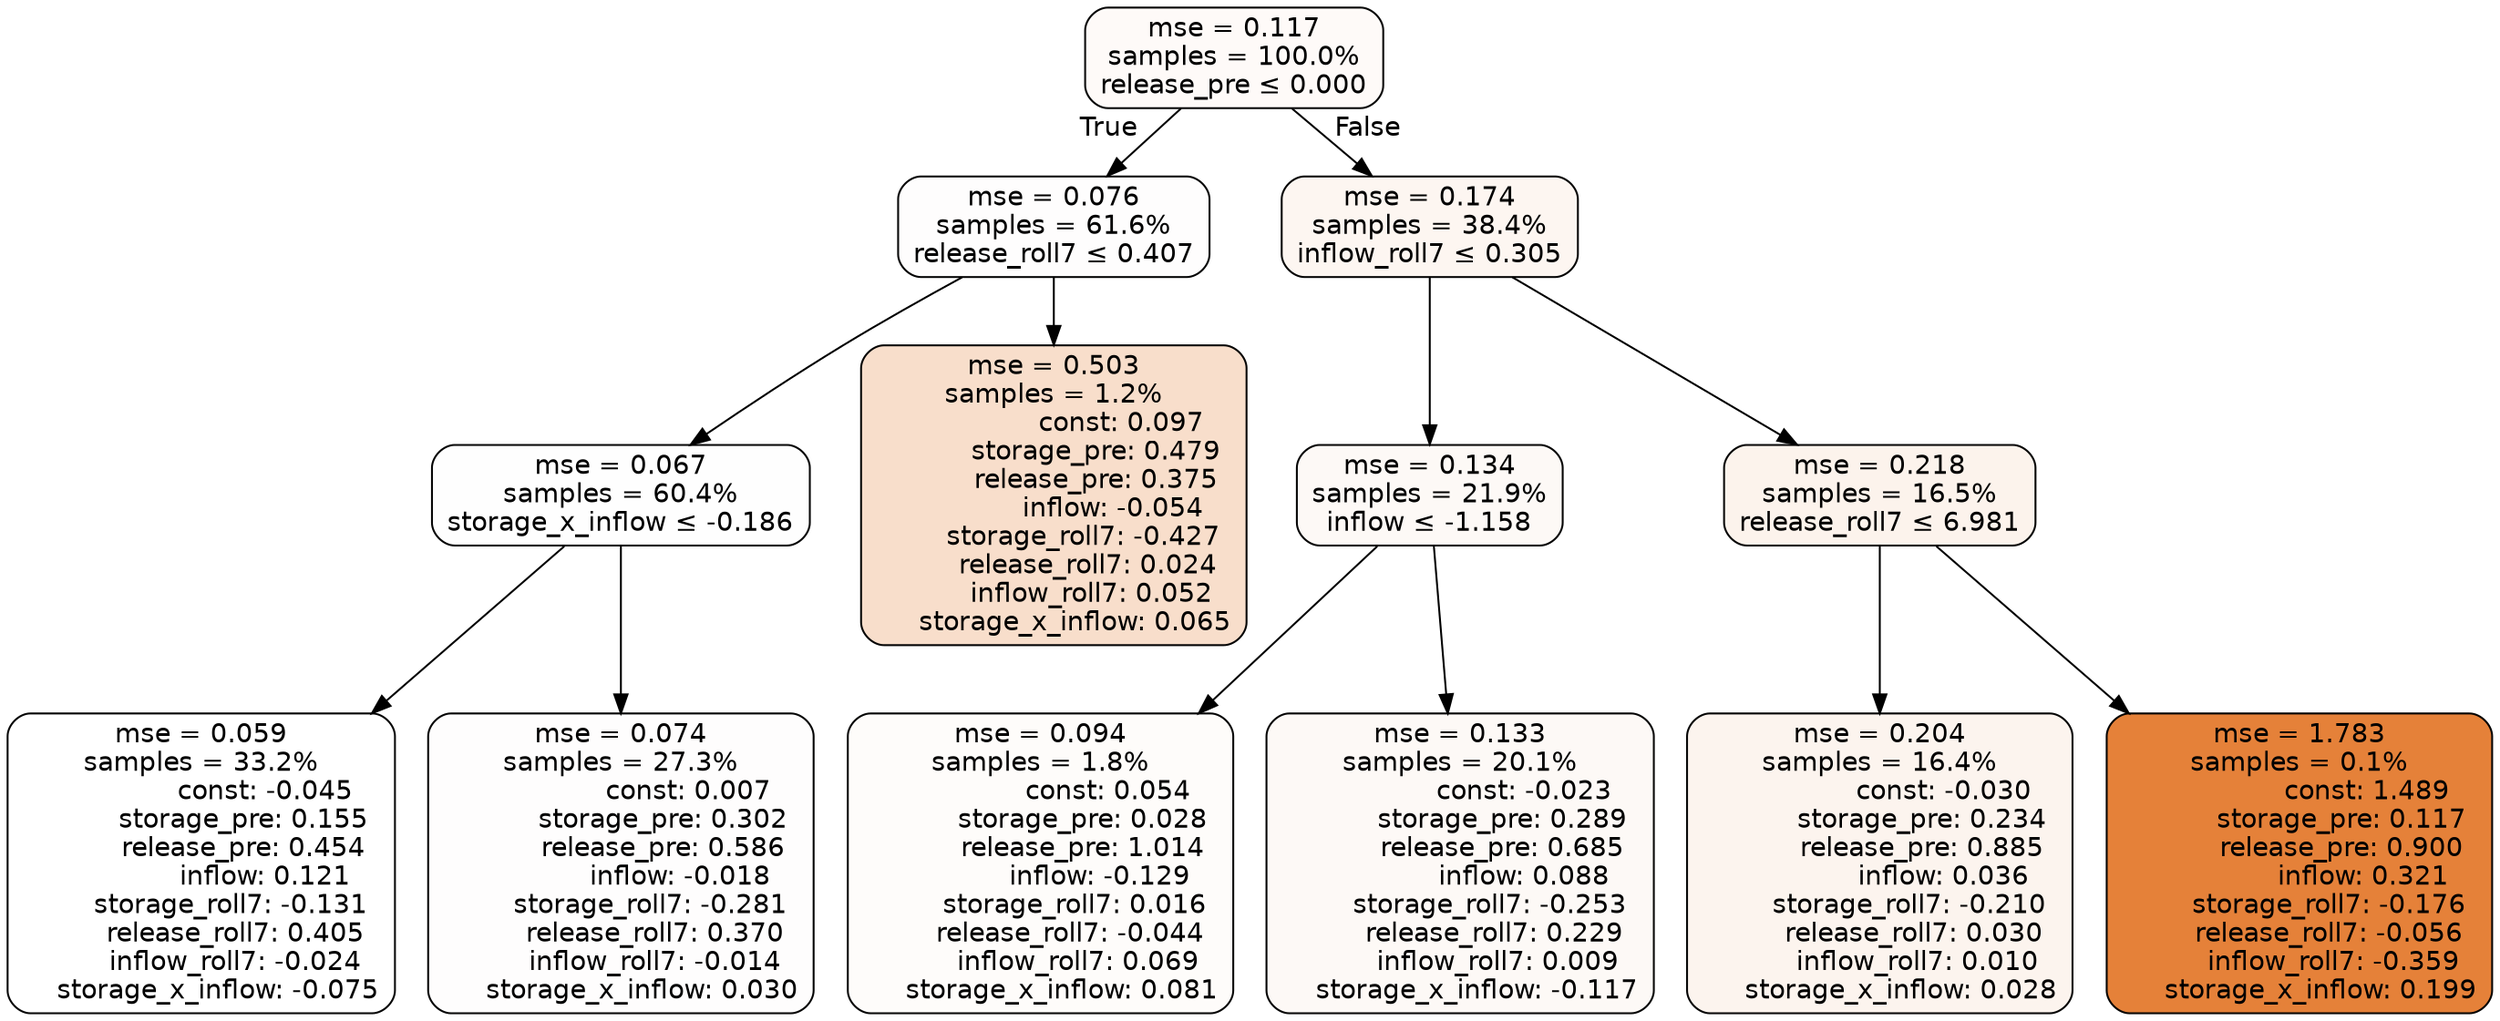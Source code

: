 digraph tree {
bgcolor="transparent"
node [shape=rectangle, style="filled, rounded", color="black", fontname=helvetica] ;
edge [fontname=helvetica] ;
	"0" [label="mse = 0.117
samples = 100.0%
release_pre &le; 0.000", fillcolor="#fefaf8"]
	"1" [label="mse = 0.076
samples = 61.6%
release_roll7 &le; 0.407", fillcolor="#fefdfd"]
	"2" [label="mse = 0.067
samples = 60.4%
storage_x_inflow &le; -0.186", fillcolor="#fefefe"]
	"3" [label="mse = 0.059
samples = 33.2%
               const: -0.045
          storage_pre: 0.155
          release_pre: 0.454
               inflow: 0.121
       storage_roll7: -0.131
        release_roll7: 0.405
        inflow_roll7: -0.024
    storage_x_inflow: -0.075", fillcolor="#ffffff"]
	"4" [label="mse = 0.074
samples = 27.3%
                const: 0.007
          storage_pre: 0.302
          release_pre: 0.586
              inflow: -0.018
       storage_roll7: -0.281
        release_roll7: 0.370
        inflow_roll7: -0.014
     storage_x_inflow: 0.030", fillcolor="#fefdfd"]
	"5" [label="mse = 0.503
samples = 1.2%
                const: 0.097
          storage_pre: 0.479
          release_pre: 0.375
              inflow: -0.054
       storage_roll7: -0.427
        release_roll7: 0.024
         inflow_roll7: 0.052
     storage_x_inflow: 0.065", fillcolor="#f8decb"]
	"6" [label="mse = 0.174
samples = 38.4%
inflow_roll7 &le; 0.305", fillcolor="#fdf6f1"]
	"7" [label="mse = 0.134
samples = 21.9%
inflow &le; -1.158", fillcolor="#fdf9f6"]
	"8" [label="mse = 0.094
samples = 1.8%
                const: 0.054
          storage_pre: 0.028
          release_pre: 1.014
              inflow: -0.129
        storage_roll7: 0.016
       release_roll7: -0.044
         inflow_roll7: 0.069
     storage_x_inflow: 0.081", fillcolor="#fefcfa"]
	"9" [label="mse = 0.133
samples = 20.1%
               const: -0.023
          storage_pre: 0.289
          release_pre: 0.685
               inflow: 0.088
       storage_roll7: -0.253
        release_roll7: 0.229
         inflow_roll7: 0.009
    storage_x_inflow: -0.117", fillcolor="#fdf9f6"]
	"10" [label="mse = 0.218
samples = 16.5%
release_roll7 &le; 6.981", fillcolor="#fcf3ec"]
	"11" [label="mse = 0.204
samples = 16.4%
               const: -0.030
          storage_pre: 0.234
          release_pre: 0.885
               inflow: 0.036
       storage_roll7: -0.210
        release_roll7: 0.030
         inflow_roll7: 0.010
     storage_x_inflow: 0.028", fillcolor="#fcf4ee"]
	"12" [label="mse = 1.783
samples = 0.1%
                const: 1.489
          storage_pre: 0.117
          release_pre: 0.900
               inflow: 0.321
       storage_roll7: -0.176
       release_roll7: -0.056
        inflow_roll7: -0.359
     storage_x_inflow: 0.199", fillcolor="#e58139"]

	"0" -> "1" [labeldistance=2.5, labelangle=45, headlabel="True"]
	"1" -> "2"
	"2" -> "3"
	"2" -> "4"
	"1" -> "5"
	"0" -> "6" [labeldistance=2.5, labelangle=-45, headlabel="False"]
	"6" -> "7"
	"7" -> "8"
	"7" -> "9"
	"6" -> "10"
	"10" -> "11"
	"10" -> "12"
}
